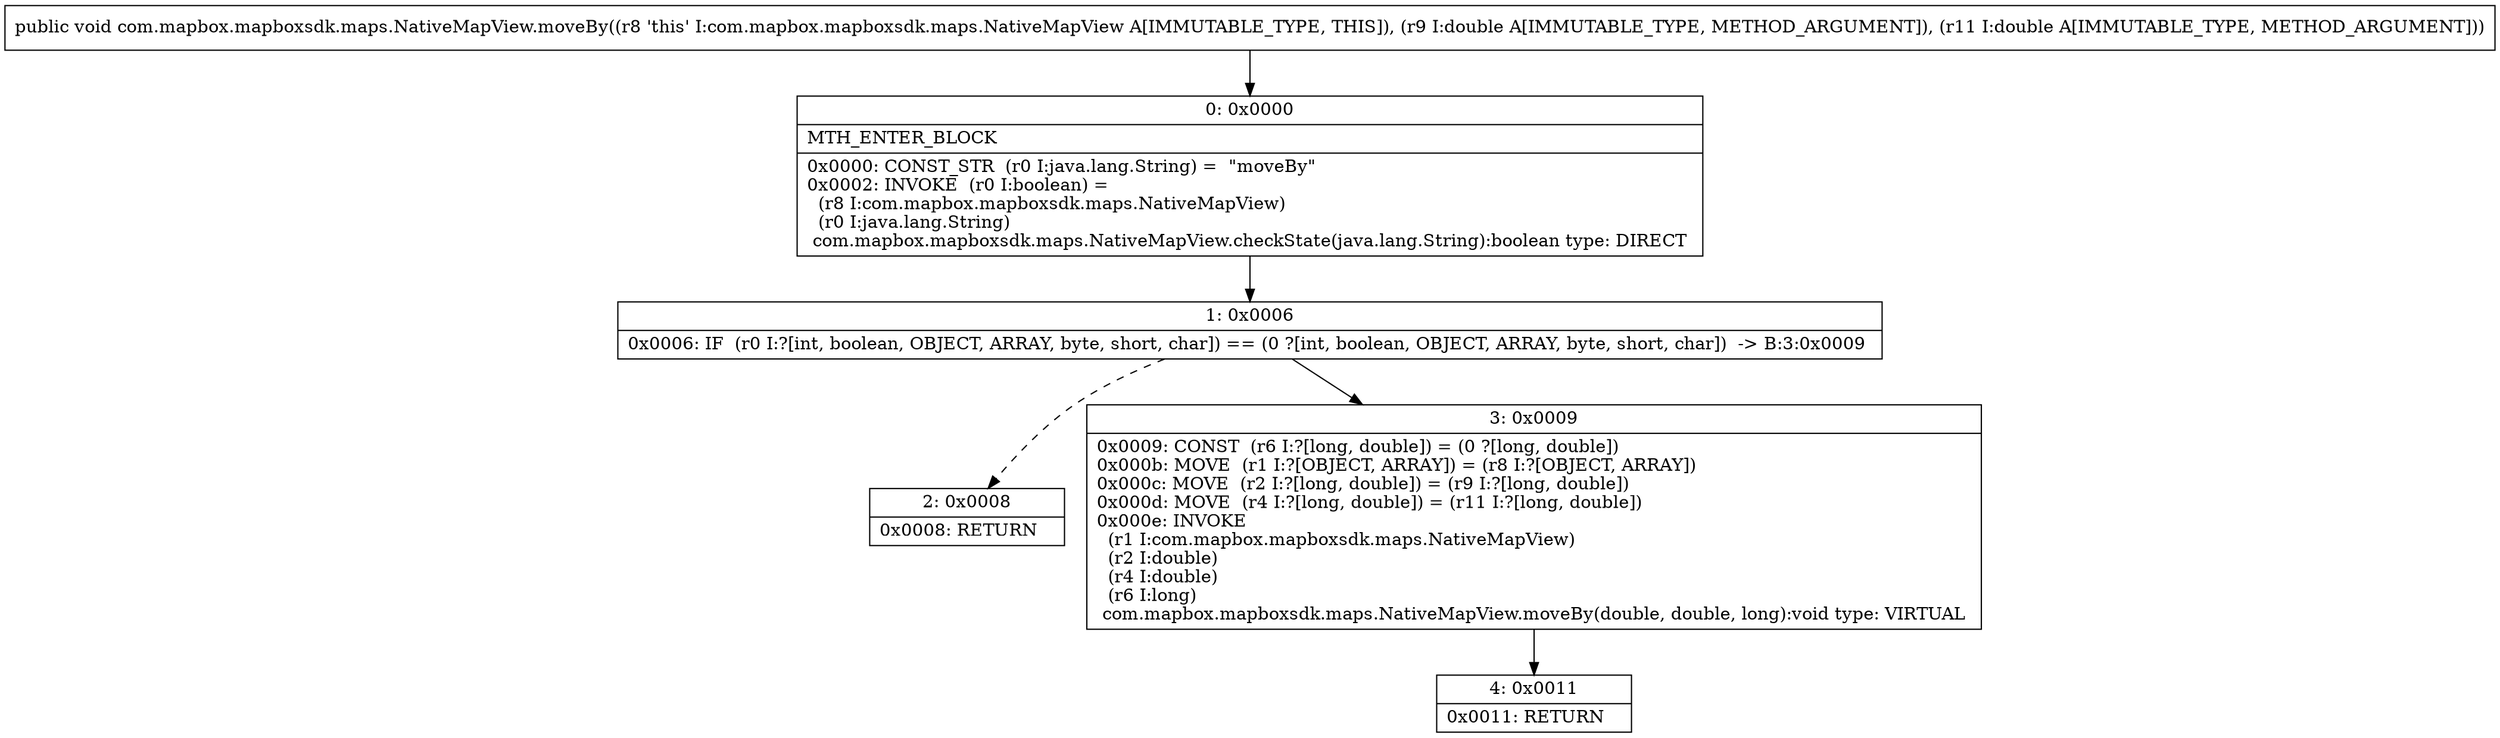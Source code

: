 digraph "CFG forcom.mapbox.mapboxsdk.maps.NativeMapView.moveBy(DD)V" {
Node_0 [shape=record,label="{0\:\ 0x0000|MTH_ENTER_BLOCK\l|0x0000: CONST_STR  (r0 I:java.lang.String) =  \"moveBy\" \l0x0002: INVOKE  (r0 I:boolean) = \l  (r8 I:com.mapbox.mapboxsdk.maps.NativeMapView)\l  (r0 I:java.lang.String)\l com.mapbox.mapboxsdk.maps.NativeMapView.checkState(java.lang.String):boolean type: DIRECT \l}"];
Node_1 [shape=record,label="{1\:\ 0x0006|0x0006: IF  (r0 I:?[int, boolean, OBJECT, ARRAY, byte, short, char]) == (0 ?[int, boolean, OBJECT, ARRAY, byte, short, char])  \-\> B:3:0x0009 \l}"];
Node_2 [shape=record,label="{2\:\ 0x0008|0x0008: RETURN   \l}"];
Node_3 [shape=record,label="{3\:\ 0x0009|0x0009: CONST  (r6 I:?[long, double]) = (0 ?[long, double]) \l0x000b: MOVE  (r1 I:?[OBJECT, ARRAY]) = (r8 I:?[OBJECT, ARRAY]) \l0x000c: MOVE  (r2 I:?[long, double]) = (r9 I:?[long, double]) \l0x000d: MOVE  (r4 I:?[long, double]) = (r11 I:?[long, double]) \l0x000e: INVOKE  \l  (r1 I:com.mapbox.mapboxsdk.maps.NativeMapView)\l  (r2 I:double)\l  (r4 I:double)\l  (r6 I:long)\l com.mapbox.mapboxsdk.maps.NativeMapView.moveBy(double, double, long):void type: VIRTUAL \l}"];
Node_4 [shape=record,label="{4\:\ 0x0011|0x0011: RETURN   \l}"];
MethodNode[shape=record,label="{public void com.mapbox.mapboxsdk.maps.NativeMapView.moveBy((r8 'this' I:com.mapbox.mapboxsdk.maps.NativeMapView A[IMMUTABLE_TYPE, THIS]), (r9 I:double A[IMMUTABLE_TYPE, METHOD_ARGUMENT]), (r11 I:double A[IMMUTABLE_TYPE, METHOD_ARGUMENT])) }"];
MethodNode -> Node_0;
Node_0 -> Node_1;
Node_1 -> Node_2[style=dashed];
Node_1 -> Node_3;
Node_3 -> Node_4;
}

